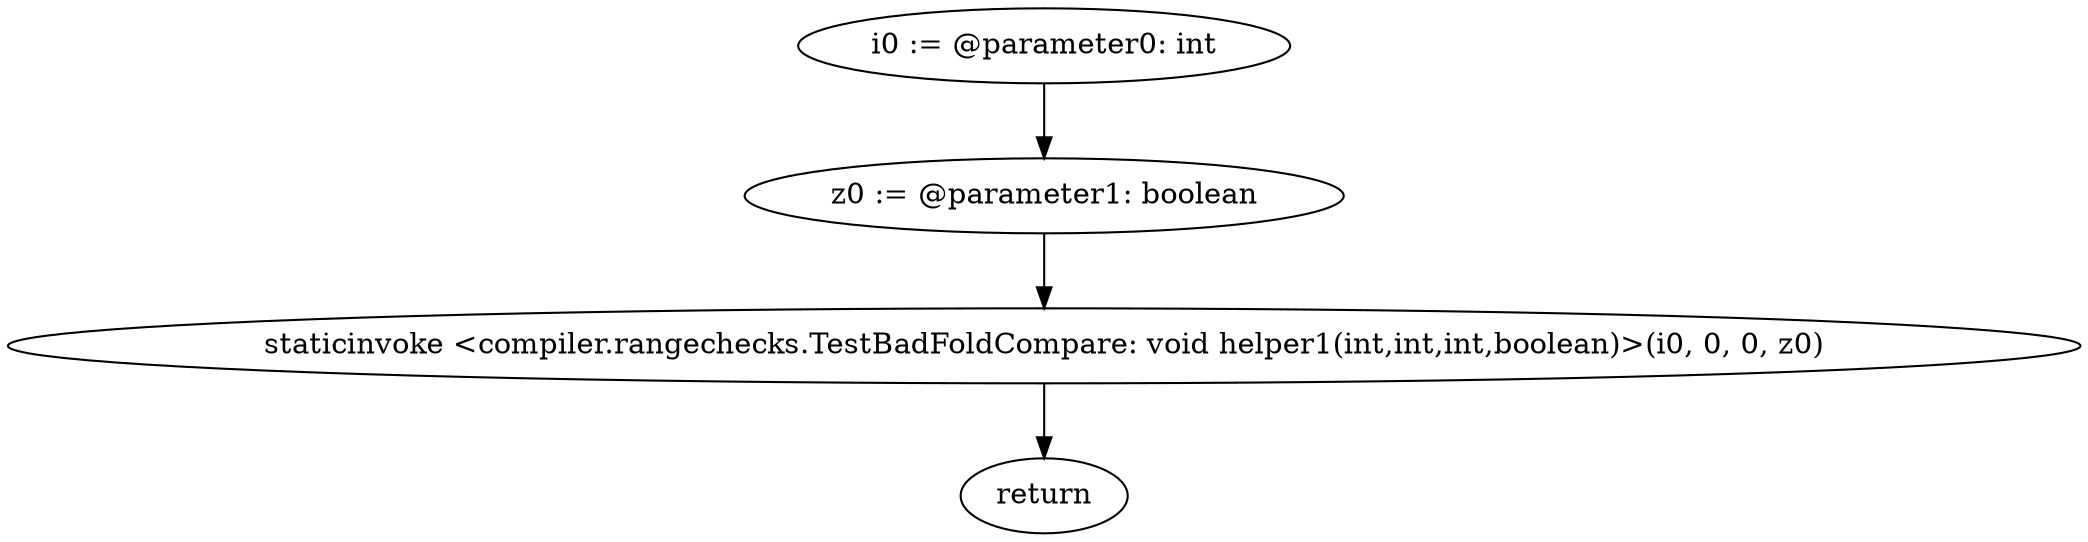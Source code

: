digraph "unitGraph" {
    "i0 := @parameter0: int"
    "z0 := @parameter1: boolean"
    "staticinvoke <compiler.rangechecks.TestBadFoldCompare: void helper1(int,int,int,boolean)>(i0, 0, 0, z0)"
    "return"
    "i0 := @parameter0: int"->"z0 := @parameter1: boolean";
    "z0 := @parameter1: boolean"->"staticinvoke <compiler.rangechecks.TestBadFoldCompare: void helper1(int,int,int,boolean)>(i0, 0, 0, z0)";
    "staticinvoke <compiler.rangechecks.TestBadFoldCompare: void helper1(int,int,int,boolean)>(i0, 0, 0, z0)"->"return";
}
